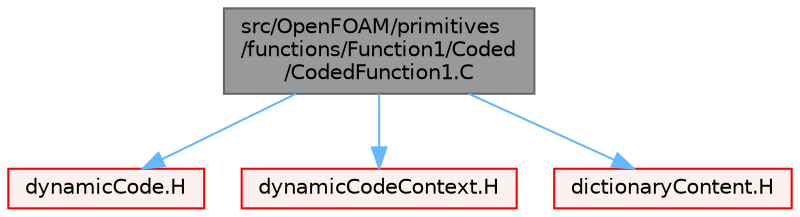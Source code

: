 digraph "src/OpenFOAM/primitives/functions/Function1/Coded/CodedFunction1.C"
{
 // LATEX_PDF_SIZE
  bgcolor="transparent";
  edge [fontname=Helvetica,fontsize=10,labelfontname=Helvetica,labelfontsize=10];
  node [fontname=Helvetica,fontsize=10,shape=box,height=0.2,width=0.4];
  Node1 [id="Node000001",label="src/OpenFOAM/primitives\l/functions/Function1/Coded\l/CodedFunction1.C",height=0.2,width=0.4,color="gray40", fillcolor="grey60", style="filled", fontcolor="black",tooltip=" "];
  Node1 -> Node2 [id="edge1_Node000001_Node000002",color="steelblue1",style="solid",tooltip=" "];
  Node2 [id="Node000002",label="dynamicCode.H",height=0.2,width=0.4,color="red", fillcolor="#FFF0F0", style="filled",URL="$dynamicCode_8H.html",tooltip=" "];
  Node1 -> Node116 [id="edge2_Node000001_Node000116",color="steelblue1",style="solid",tooltip=" "];
  Node116 [id="Node000116",label="dynamicCodeContext.H",height=0.2,width=0.4,color="red", fillcolor="#FFF0F0", style="filled",URL="$dynamicCodeContext_8H.html",tooltip=" "];
  Node1 -> Node144 [id="edge3_Node000001_Node000144",color="steelblue1",style="solid",tooltip=" "];
  Node144 [id="Node000144",label="dictionaryContent.H",height=0.2,width=0.4,color="red", fillcolor="#FFF0F0", style="filled",URL="$dictionaryContent_8H.html",tooltip=" "];
}
